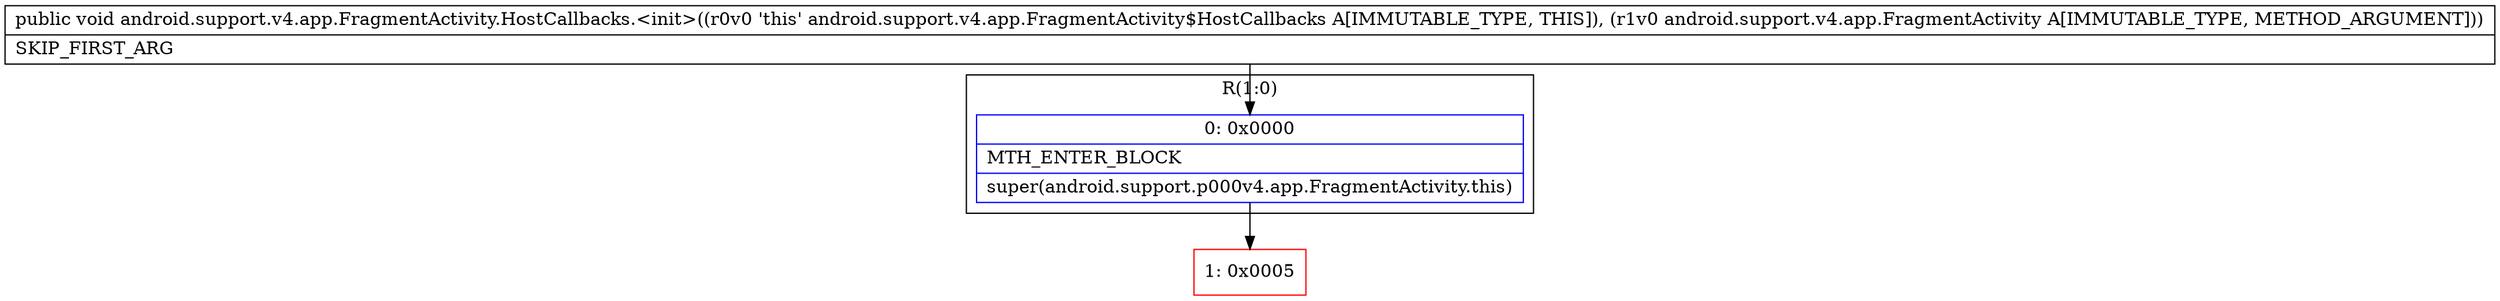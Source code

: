 digraph "CFG forandroid.support.v4.app.FragmentActivity.HostCallbacks.\<init\>(Landroid\/support\/v4\/app\/FragmentActivity;)V" {
subgraph cluster_Region_385313048 {
label = "R(1:0)";
node [shape=record,color=blue];
Node_0 [shape=record,label="{0\:\ 0x0000|MTH_ENTER_BLOCK\l|super(android.support.p000v4.app.FragmentActivity.this)\l}"];
}
Node_1 [shape=record,color=red,label="{1\:\ 0x0005}"];
MethodNode[shape=record,label="{public void android.support.v4.app.FragmentActivity.HostCallbacks.\<init\>((r0v0 'this' android.support.v4.app.FragmentActivity$HostCallbacks A[IMMUTABLE_TYPE, THIS]), (r1v0 android.support.v4.app.FragmentActivity A[IMMUTABLE_TYPE, METHOD_ARGUMENT]))  | SKIP_FIRST_ARG\l}"];
MethodNode -> Node_0;
Node_0 -> Node_1;
}


